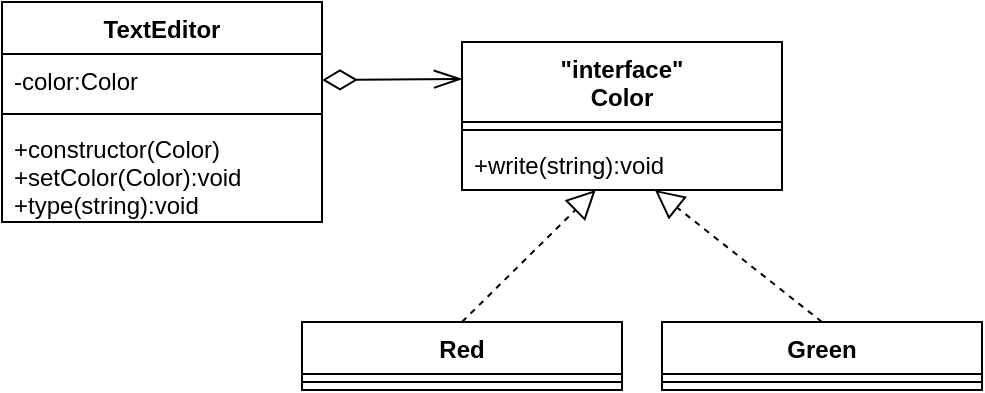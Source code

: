 <mxfile version="14.8.0" type="github">
  <diagram id="vOAoNFxlVuMxAh5QzLYL" name="Page-1">
    <mxGraphModel dx="782" dy="463" grid="1" gridSize="10" guides="1" tooltips="1" connect="1" arrows="1" fold="1" page="1" pageScale="1" pageWidth="1169" pageHeight="827" math="0" shadow="0">
      <root>
        <mxCell id="0" />
        <mxCell id="1" parent="0" />
        <mxCell id="kN34SaEQLrxazzsMNC9S-1" value="&quot;interface&quot;&#xa;Color&#xa;" style="swimlane;fontStyle=1;align=center;verticalAlign=top;childLayout=stackLayout;horizontal=1;startSize=40;horizontalStack=0;resizeParent=1;resizeParentMax=0;resizeLast=0;collapsible=1;marginBottom=0;" vertex="1" parent="1">
          <mxGeometry x="370" y="150" width="160" height="74" as="geometry" />
        </mxCell>
        <mxCell id="kN34SaEQLrxazzsMNC9S-3" value="" style="line;strokeWidth=1;fillColor=none;align=left;verticalAlign=middle;spacingTop=-1;spacingLeft=3;spacingRight=3;rotatable=0;labelPosition=right;points=[];portConstraint=eastwest;" vertex="1" parent="kN34SaEQLrxazzsMNC9S-1">
          <mxGeometry y="40" width="160" height="8" as="geometry" />
        </mxCell>
        <mxCell id="kN34SaEQLrxazzsMNC9S-4" value="+write(string):void" style="text;strokeColor=none;fillColor=none;align=left;verticalAlign=top;spacingLeft=4;spacingRight=4;overflow=hidden;rotatable=0;points=[[0,0.5],[1,0.5]];portConstraint=eastwest;" vertex="1" parent="kN34SaEQLrxazzsMNC9S-1">
          <mxGeometry y="48" width="160" height="26" as="geometry" />
        </mxCell>
        <mxCell id="kN34SaEQLrxazzsMNC9S-5" value="Red" style="swimlane;fontStyle=1;align=center;verticalAlign=top;childLayout=stackLayout;horizontal=1;startSize=26;horizontalStack=0;resizeParent=1;resizeParentMax=0;resizeLast=0;collapsible=1;marginBottom=0;" vertex="1" parent="1">
          <mxGeometry x="290" y="290" width="160" height="34" as="geometry" />
        </mxCell>
        <mxCell id="kN34SaEQLrxazzsMNC9S-7" value="" style="line;strokeWidth=1;fillColor=none;align=left;verticalAlign=middle;spacingTop=-1;spacingLeft=3;spacingRight=3;rotatable=0;labelPosition=right;points=[];portConstraint=eastwest;" vertex="1" parent="kN34SaEQLrxazzsMNC9S-5">
          <mxGeometry y="26" width="160" height="8" as="geometry" />
        </mxCell>
        <mxCell id="kN34SaEQLrxazzsMNC9S-9" value="Green" style="swimlane;fontStyle=1;align=center;verticalAlign=top;childLayout=stackLayout;horizontal=1;startSize=26;horizontalStack=0;resizeParent=1;resizeParentMax=0;resizeLast=0;collapsible=1;marginBottom=0;" vertex="1" parent="1">
          <mxGeometry x="470" y="290" width="160" height="34" as="geometry" />
        </mxCell>
        <mxCell id="kN34SaEQLrxazzsMNC9S-11" value="" style="line;strokeWidth=1;fillColor=none;align=left;verticalAlign=middle;spacingTop=-1;spacingLeft=3;spacingRight=3;rotatable=0;labelPosition=right;points=[];portConstraint=eastwest;" vertex="1" parent="kN34SaEQLrxazzsMNC9S-9">
          <mxGeometry y="26" width="160" height="8" as="geometry" />
        </mxCell>
        <mxCell id="kN34SaEQLrxazzsMNC9S-13" value="TextEditor" style="swimlane;fontStyle=1;align=center;verticalAlign=top;childLayout=stackLayout;horizontal=1;startSize=26;horizontalStack=0;resizeParent=1;resizeParentMax=0;resizeLast=0;collapsible=1;marginBottom=0;" vertex="1" parent="1">
          <mxGeometry x="140" y="130" width="160" height="110" as="geometry" />
        </mxCell>
        <mxCell id="kN34SaEQLrxazzsMNC9S-14" value="-color:Color" style="text;strokeColor=none;fillColor=none;align=left;verticalAlign=top;spacingLeft=4;spacingRight=4;overflow=hidden;rotatable=0;points=[[0,0.5],[1,0.5]];portConstraint=eastwest;" vertex="1" parent="kN34SaEQLrxazzsMNC9S-13">
          <mxGeometry y="26" width="160" height="26" as="geometry" />
        </mxCell>
        <mxCell id="kN34SaEQLrxazzsMNC9S-15" value="" style="line;strokeWidth=1;fillColor=none;align=left;verticalAlign=middle;spacingTop=-1;spacingLeft=3;spacingRight=3;rotatable=0;labelPosition=right;points=[];portConstraint=eastwest;" vertex="1" parent="kN34SaEQLrxazzsMNC9S-13">
          <mxGeometry y="52" width="160" height="8" as="geometry" />
        </mxCell>
        <mxCell id="kN34SaEQLrxazzsMNC9S-16" value="+constructor(Color)&#xa;+setColor(Color):void&#xa;+type(string):void&#xa;" style="text;strokeColor=none;fillColor=none;align=left;verticalAlign=top;spacingLeft=4;spacingRight=4;overflow=hidden;rotatable=0;points=[[0,0.5],[1,0.5]];portConstraint=eastwest;" vertex="1" parent="kN34SaEQLrxazzsMNC9S-13">
          <mxGeometry y="60" width="160" height="50" as="geometry" />
        </mxCell>
        <mxCell id="kN34SaEQLrxazzsMNC9S-17" value="" style="endArrow=block;dashed=1;endFill=0;endSize=12;html=1;exitX=0.5;exitY=0;exitDx=0;exitDy=0;" edge="1" parent="1" source="kN34SaEQLrxazzsMNC9S-5" target="kN34SaEQLrxazzsMNC9S-4">
          <mxGeometry width="160" relative="1" as="geometry">
            <mxPoint x="380" y="400" as="sourcePoint" />
            <mxPoint x="420" y="240" as="targetPoint" />
          </mxGeometry>
        </mxCell>
        <mxCell id="kN34SaEQLrxazzsMNC9S-18" value="" style="endArrow=block;dashed=1;endFill=0;endSize=12;html=1;exitX=0.5;exitY=0;exitDx=0;exitDy=0;" edge="1" parent="1" source="kN34SaEQLrxazzsMNC9S-9" target="kN34SaEQLrxazzsMNC9S-4">
          <mxGeometry width="160" relative="1" as="geometry">
            <mxPoint x="560" y="230" as="sourcePoint" />
            <mxPoint x="460" y="250" as="targetPoint" />
          </mxGeometry>
        </mxCell>
        <mxCell id="kN34SaEQLrxazzsMNC9S-19" value="" style="endArrow=openThin;endFill=0;endSize=12;html=1;exitX=1;exitY=0.5;exitDx=0;exitDy=0;entryX=0;entryY=0.25;entryDx=0;entryDy=0;startArrow=diamondThin;startFill=0;startSize=15;" edge="1" parent="1" source="kN34SaEQLrxazzsMNC9S-14" target="kN34SaEQLrxazzsMNC9S-1">
          <mxGeometry width="160" relative="1" as="geometry">
            <mxPoint x="310" y="450" as="sourcePoint" />
            <mxPoint x="470" y="450" as="targetPoint" />
          </mxGeometry>
        </mxCell>
      </root>
    </mxGraphModel>
  </diagram>
</mxfile>
